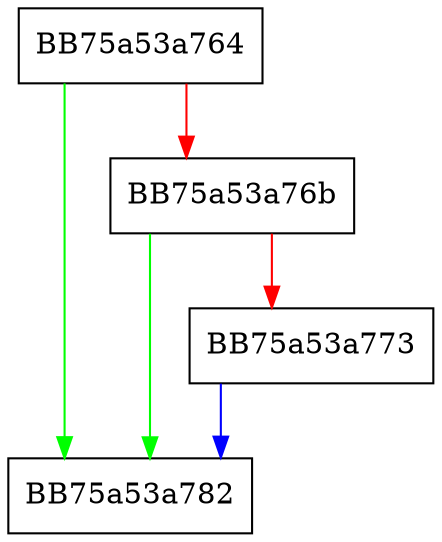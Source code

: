 digraph sqlite3OomClear {
  node [shape="box"];
  graph [splines=ortho];
  BB75a53a764 -> BB75a53a782 [color="green"];
  BB75a53a764 -> BB75a53a76b [color="red"];
  BB75a53a76b -> BB75a53a782 [color="green"];
  BB75a53a76b -> BB75a53a773 [color="red"];
  BB75a53a773 -> BB75a53a782 [color="blue"];
}